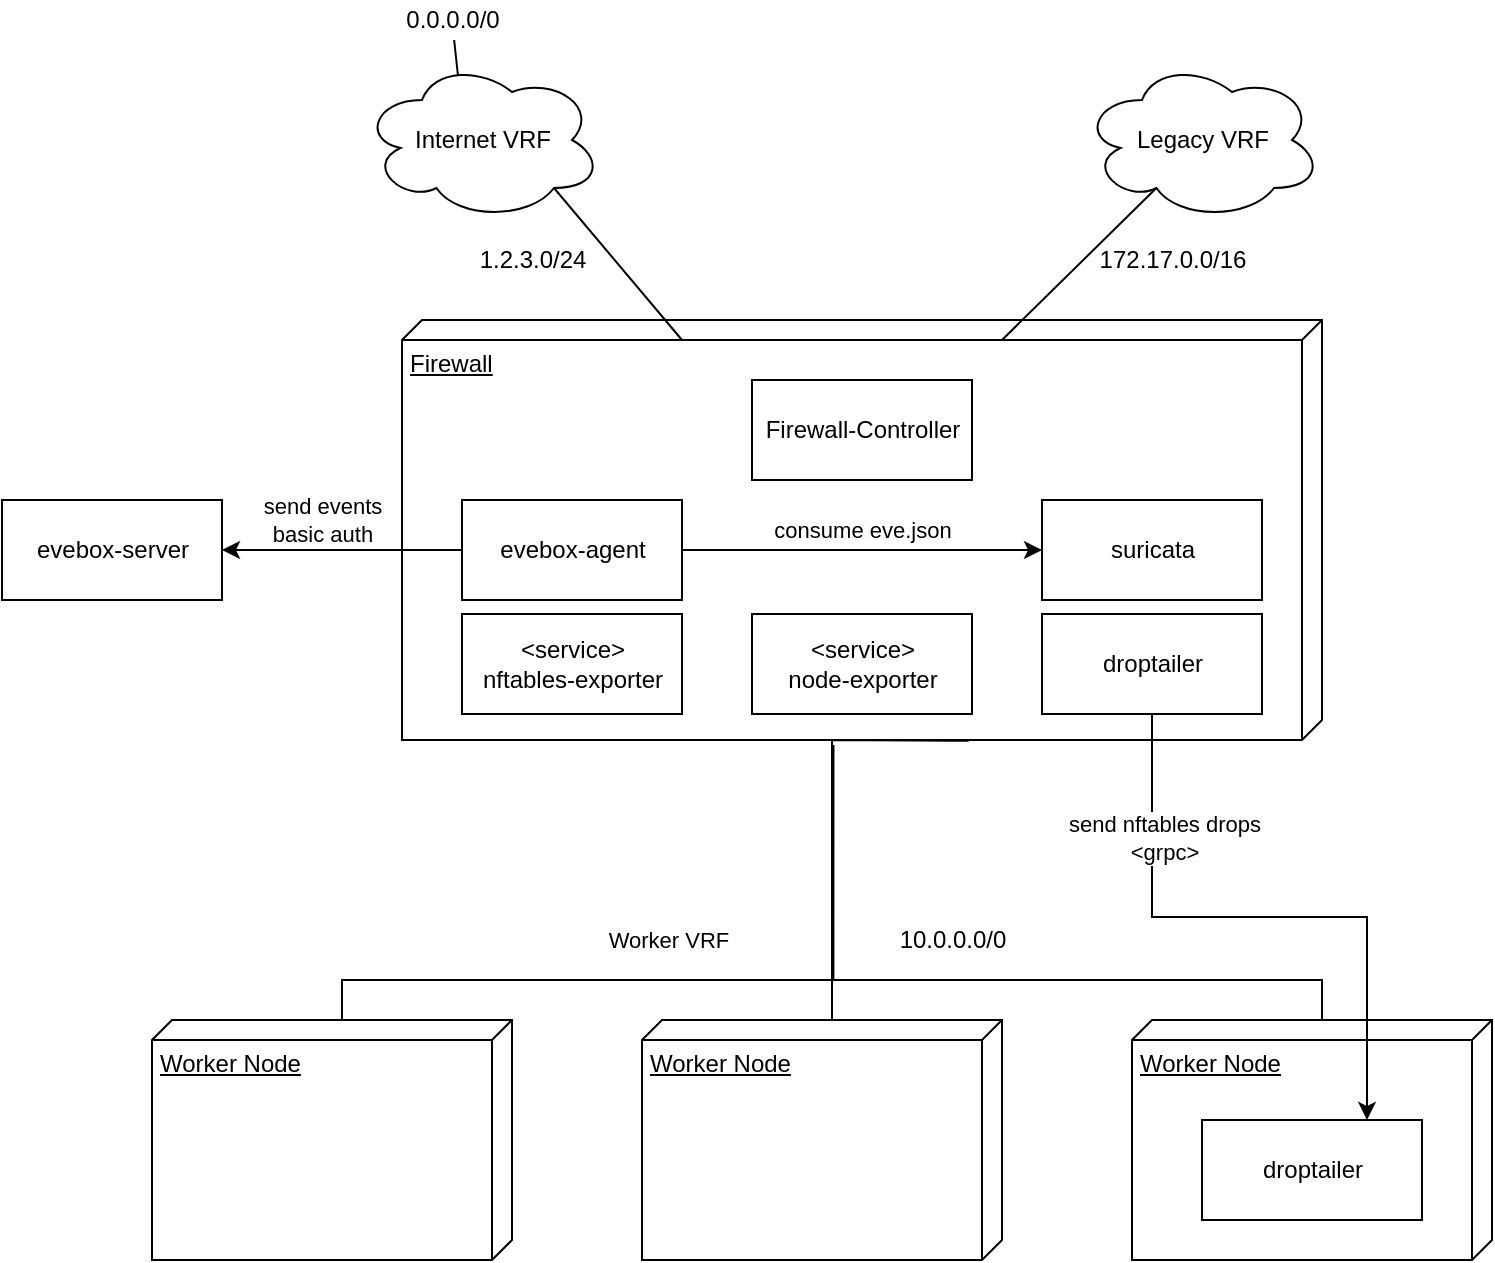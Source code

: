 <mxfile version="13.1.3">
    <diagram id="6hGFLwfOUW9BJ-s0fimq" name="Page-1">
        <mxGraphModel dx="758" dy="539" grid="1" gridSize="10" guides="1" tooltips="1" connect="1" arrows="1" fold="1" page="1" pageScale="1" pageWidth="827" pageHeight="1169" math="0" shadow="0">
            <root>
                <mxCell id="0"/>
                <mxCell id="1" parent="0"/>
                <mxCell id="26" value="Worker Node" style="verticalAlign=top;align=left;spacingTop=8;spacingLeft=2;spacingRight=12;shape=cube;size=10;direction=south;fontStyle=4;html=1;" parent="1" vertex="1">
                    <mxGeometry x="85" y="760" width="180" height="120" as="geometry"/>
                </mxCell>
                <mxCell id="22" value="Firewall" style="verticalAlign=top;align=left;spacingTop=8;spacingLeft=2;spacingRight=12;shape=cube;size=10;direction=south;fontStyle=4;html=1;" parent="1" vertex="1">
                    <mxGeometry x="210" y="410" width="460" height="210" as="geometry"/>
                </mxCell>
                <mxCell id="6" style="edgeStyle=orthogonalEdgeStyle;rounded=0;orthogonalLoop=1;jettySize=auto;html=1;exitX=1.002;exitY=0.384;exitDx=0;exitDy=0;endArrow=none;endFill=0;exitPerimeter=0;entryX=0;entryY=0;entryDx=0;entryDy=85;entryPerimeter=0;" parent="1" source="22" target="26" edge="1">
                    <mxGeometry relative="1" as="geometry">
                        <mxPoint x="255" y="770" as="targetPoint"/>
                        <Array as="points">
                            <mxPoint x="485" y="620"/>
                            <mxPoint x="425" y="620"/>
                            <mxPoint x="425" y="740"/>
                            <mxPoint x="180" y="740"/>
                        </Array>
                    </mxGeometry>
                </mxCell>
                <mxCell id="9" value="Worker VRF" style="edgeLabel;html=1;align=center;verticalAlign=middle;resizable=0;points=[];" parent="6" vertex="1" connectable="0">
                    <mxGeometry x="0.319" relative="1" as="geometry">
                        <mxPoint x="28.1" y="-20.03" as="offset"/>
                    </mxGeometry>
                </mxCell>
                <mxCell id="13" style="edgeStyle=none;rounded=0;orthogonalLoop=1;jettySize=auto;html=1;entryX=0.31;entryY=0.8;entryDx=0;entryDy=0;entryPerimeter=0;endArrow=none;endFill=0;" parent="1" target="11" edge="1">
                    <mxGeometry relative="1" as="geometry">
                        <mxPoint x="510" y="420" as="sourcePoint"/>
                    </mxGeometry>
                </mxCell>
                <mxCell id="2" value="Firewall-Controller" style="html=1;" parent="1" vertex="1">
                    <mxGeometry x="385" y="440" width="110" height="50" as="geometry"/>
                </mxCell>
                <mxCell id="8" style="edgeStyle=orthogonalEdgeStyle;rounded=0;orthogonalLoop=1;jettySize=auto;html=1;exitX=0;exitY=0;exitDx=0;exitDy=85;endArrow=none;endFill=0;exitPerimeter=0;" parent="1" source="29" edge="1">
                    <mxGeometry relative="1" as="geometry">
                        <mxPoint x="425.0" y="785" as="sourcePoint"/>
                        <mxPoint x="425" y="620" as="targetPoint"/>
                    </mxGeometry>
                </mxCell>
                <mxCell id="7" style="edgeStyle=orthogonalEdgeStyle;rounded=0;orthogonalLoop=1;jettySize=auto;html=1;exitX=0;exitY=0;exitDx=0;exitDy=85;endArrow=none;endFill=0;exitPerimeter=0;entryX=1.012;entryY=0.531;entryDx=0;entryDy=0;entryPerimeter=0;" parent="1" source="30" edge="1" target="22">
                    <mxGeometry relative="1" as="geometry">
                        <mxPoint x="425" y="590" as="targetPoint"/>
                        <mxPoint x="595.0" y="785" as="sourcePoint"/>
                        <Array as="points">
                            <mxPoint x="670" y="740"/>
                            <mxPoint x="426" y="740"/>
                        </Array>
                    </mxGeometry>
                </mxCell>
                <mxCell id="12" style="edgeStyle=none;rounded=0;orthogonalLoop=1;jettySize=auto;html=1;exitX=0.8;exitY=0.8;exitDx=0;exitDy=0;exitPerimeter=0;endArrow=none;endFill=0;" parent="1" source="10" edge="1">
                    <mxGeometry relative="1" as="geometry">
                        <mxPoint x="350" y="420" as="targetPoint"/>
                    </mxGeometry>
                </mxCell>
                <mxCell id="10" value="" style="ellipse;shape=cloud;whiteSpace=wrap;html=1;" parent="1" vertex="1">
                    <mxGeometry x="190" y="280" width="120" height="80" as="geometry"/>
                </mxCell>
                <mxCell id="11" value="" style="ellipse;shape=cloud;whiteSpace=wrap;html=1;" parent="1" vertex="1">
                    <mxGeometry x="550" y="280" width="120" height="80" as="geometry"/>
                </mxCell>
                <mxCell id="14" value="Internet VRF" style="text;html=1;align=center;verticalAlign=middle;resizable=0;points=[];autosize=1;" parent="1" vertex="1">
                    <mxGeometry x="210" y="310" width="80" height="20" as="geometry"/>
                </mxCell>
                <mxCell id="16" value="Legacy VRF" style="text;html=1;align=center;verticalAlign=middle;resizable=0;points=[];autosize=1;" parent="1" vertex="1">
                    <mxGeometry x="570" y="310" width="80" height="20" as="geometry"/>
                </mxCell>
                <mxCell id="17" value="1.2.3.0/24" style="text;html=1;align=center;verticalAlign=middle;resizable=0;points=[];autosize=1;" parent="1" vertex="1">
                    <mxGeometry x="240" y="370" width="70" height="20" as="geometry"/>
                </mxCell>
                <mxCell id="18" value="172.17.0.0/16" style="text;html=1;align=center;verticalAlign=middle;resizable=0;points=[];autosize=1;" parent="1" vertex="1">
                    <mxGeometry x="550" y="370" width="90" height="20" as="geometry"/>
                </mxCell>
                <mxCell id="19" value="10.0.0.0/0" style="text;html=1;align=center;verticalAlign=middle;resizable=0;points=[];autosize=1;" parent="1" vertex="1">
                    <mxGeometry x="450" y="710" width="70" height="20" as="geometry"/>
                </mxCell>
                <mxCell id="21" style="edgeStyle=none;rounded=0;orthogonalLoop=1;jettySize=auto;html=1;entryX=0.4;entryY=0.1;entryDx=0;entryDy=0;entryPerimeter=0;endArrow=none;endFill=0;" parent="1" source="20" target="10" edge="1">
                    <mxGeometry relative="1" as="geometry"/>
                </mxCell>
                <mxCell id="20" value="0.0.0.0/0" style="text;html=1;align=center;verticalAlign=middle;resizable=0;points=[];autosize=1;" parent="1" vertex="1">
                    <mxGeometry x="205" y="250" width="60" height="20" as="geometry"/>
                </mxCell>
                <mxCell id="23" value="&amp;lt;service&amp;gt;&lt;br&gt;nftables-exporter" style="html=1;" parent="1" vertex="1">
                    <mxGeometry x="240" y="557" width="110" height="50" as="geometry"/>
                </mxCell>
                <mxCell id="24" value="&amp;lt;service&amp;gt;&lt;br&gt;node-exporter" style="html=1;" parent="1" vertex="1">
                    <mxGeometry x="385" y="557" width="110" height="50" as="geometry"/>
                </mxCell>
                <mxCell id="25" value="droptailer" style="html=1;" parent="1" vertex="1">
                    <mxGeometry x="530" y="557" width="110" height="50" as="geometry"/>
                </mxCell>
                <mxCell id="29" value="Worker Node" style="verticalAlign=top;align=left;spacingTop=8;spacingLeft=2;spacingRight=12;shape=cube;size=10;direction=south;fontStyle=4;html=1;" parent="1" vertex="1">
                    <mxGeometry x="330" y="760" width="180" height="120" as="geometry"/>
                </mxCell>
                <mxCell id="30" value="Worker Node" style="verticalAlign=top;align=left;spacingTop=8;spacingLeft=2;spacingRight=12;shape=cube;size=10;direction=south;fontStyle=4;html=1;" parent="1" vertex="1">
                    <mxGeometry x="575" y="760" width="180" height="120" as="geometry"/>
                </mxCell>
                <mxCell id="31" value="droptailer" style="html=1;" parent="1" vertex="1">
                    <mxGeometry x="610" y="810" width="110" height="50" as="geometry"/>
                </mxCell>
                <mxCell id="32" style="edgeStyle=orthogonalEdgeStyle;rounded=0;orthogonalLoop=1;jettySize=auto;html=1;entryX=0.75;entryY=0;entryDx=0;entryDy=0;" parent="1" source="25" target="31" edge="1">
                    <mxGeometry relative="1" as="geometry"/>
                </mxCell>
                <mxCell id="34" value="send nftables drops&lt;br&gt;&amp;lt;grpc&amp;gt;" style="edgeLabel;html=1;align=center;verticalAlign=middle;resizable=0;points=[];" parent="32" vertex="1" connectable="0">
                    <mxGeometry x="-0.309" y="37" relative="1" as="geometry">
                        <mxPoint x="2.776e-16" y="-3" as="offset"/>
                    </mxGeometry>
                </mxCell>
                <mxCell id="38" style="edgeStyle=orthogonalEdgeStyle;rounded=0;orthogonalLoop=1;jettySize=auto;html=1;entryX=0;entryY=0.5;entryDx=0;entryDy=0;" edge="1" parent="1" source="35" target="36">
                    <mxGeometry relative="1" as="geometry"/>
                </mxCell>
                <mxCell id="39" value="consume eve.json" style="edgeLabel;html=1;align=center;verticalAlign=middle;resizable=0;points=[];" vertex="1" connectable="0" parent="38">
                    <mxGeometry x="0.133" y="-1" relative="1" as="geometry">
                        <mxPoint x="-11.9" y="-11" as="offset"/>
                    </mxGeometry>
                </mxCell>
                <mxCell id="40" style="edgeStyle=orthogonalEdgeStyle;rounded=0;orthogonalLoop=1;jettySize=auto;html=1;entryX=1;entryY=0.5;entryDx=0;entryDy=0;" edge="1" parent="1" source="35" target="41">
                    <mxGeometry relative="1" as="geometry">
                        <mxPoint x="90" y="525" as="targetPoint"/>
                    </mxGeometry>
                </mxCell>
                <mxCell id="42" value="send events&lt;br&gt;basic auth" style="edgeLabel;html=1;align=center;verticalAlign=middle;resizable=0;points=[];" vertex="1" connectable="0" parent="40">
                    <mxGeometry x="-0.073" y="2" relative="1" as="geometry">
                        <mxPoint x="-14.29" y="-17" as="offset"/>
                    </mxGeometry>
                </mxCell>
                <mxCell id="35" value="evebox-agent" style="html=1;" vertex="1" parent="1">
                    <mxGeometry x="240" y="500" width="110" height="50" as="geometry"/>
                </mxCell>
                <mxCell id="36" value="suricata" style="html=1;" vertex="1" parent="1">
                    <mxGeometry x="530" y="500" width="110" height="50" as="geometry"/>
                </mxCell>
                <mxCell id="41" value="evebox-server" style="html=1;" vertex="1" parent="1">
                    <mxGeometry x="10" y="500" width="110" height="50" as="geometry"/>
                </mxCell>
            </root>
        </mxGraphModel>
    </diagram>
</mxfile>
